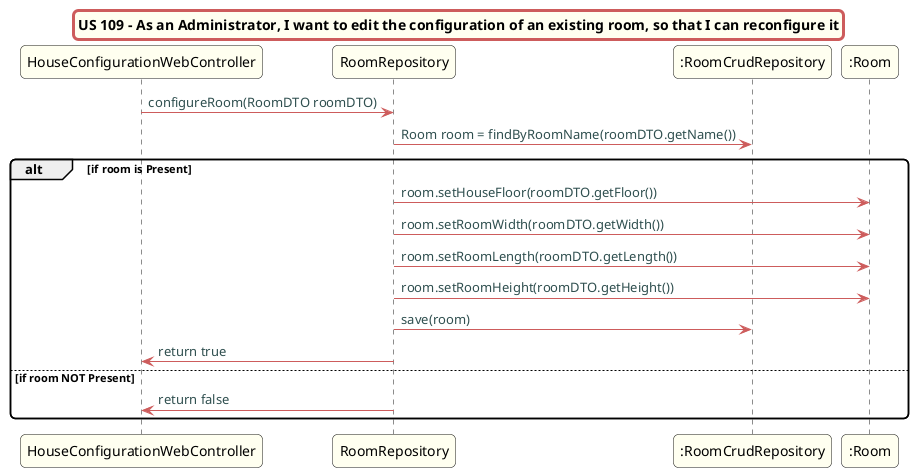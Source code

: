 @startuml
skinparam titleBorderRoundCorner 10
skinparam titleBorderThickness 3
skinparam titleBorderColor indianred
skinparam titleBackgroundColor ivory
skinparam FontName quicksand

skinparam actor {
 	BorderColor indianred
 	}

 skinparam sequence {
 	LifeLineBackgroundColor indianred
 	ParticipantBackgroundColor ivory
 }

 skinparam roundcorner 10

 skinparam component {
   arrowThickness 1
   ArrowFontName Verdana
   ArrowColor indianred
   ArrowFontColor darkslategrey
 }
 
title US 109 - As an Administrator, I want to edit the configuration of an existing room, so that I can reconfigure it

"HouseConfigurationWebController" -> "RoomRepository":  configureRoom(RoomDTO roomDTO)

"RoomRepository" -> ":RoomCrudRepository": Room room = findByRoomName(roomDTO.getName())
alt if room is Present
"RoomRepository" -> ":Room": room.setHouseFloor(roomDTO.getFloor())
"RoomRepository" -> ":Room": room.setRoomWidth(roomDTO.getWidth())
"RoomRepository" -> ":Room": room.setRoomLength(roomDTO.getLength())
"RoomRepository" -> ":Room": room.setRoomHeight(roomDTO.getHeight())
"RoomRepository" -> ":RoomCrudRepository": save(room)
"RoomRepository" -> "HouseConfigurationWebController": return true
else if room NOT Present
"RoomRepository" -> "HouseConfigurationWebController": return false
end

@enduml